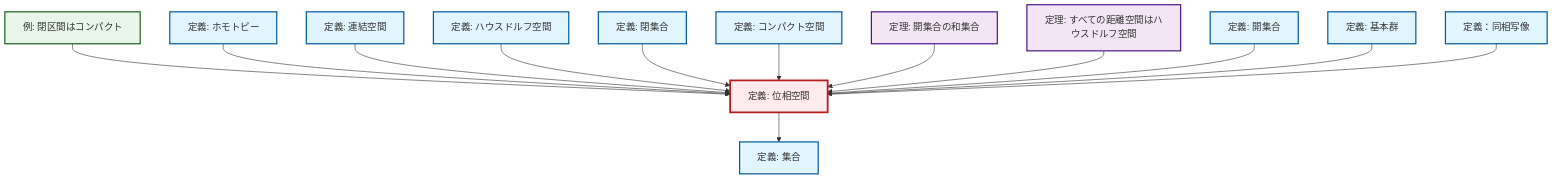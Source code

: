 graph TD
    classDef definition fill:#e1f5fe,stroke:#01579b,stroke-width:2px
    classDef theorem fill:#f3e5f5,stroke:#4a148c,stroke-width:2px
    classDef axiom fill:#fff3e0,stroke:#e65100,stroke-width:2px
    classDef example fill:#e8f5e9,stroke:#1b5e20,stroke-width:2px
    classDef current fill:#ffebee,stroke:#b71c1c,stroke-width:3px
    def-compact["定義: コンパクト空間"]:::definition
    def-homeomorphism["定義：同相写像"]:::definition
    ex-closed-interval-compact["例: 閉区間はコンパクト"]:::example
    def-hausdorff["定義: ハウスドルフ空間"]:::definition
    def-closed-set["定義: 閉集合"]:::definition
    def-fundamental-group["定義: 基本群"]:::definition
    def-homotopy["定義: ホモトピー"]:::definition
    def-topological-space["定義: 位相空間"]:::definition
    def-set["定義: 集合"]:::definition
    def-open-set["定義: 開集合"]:::definition
    thm-metric-hausdorff["定理: すべての距離空間はハウスドルフ空間"]:::theorem
    thm-union-open-sets["定理: 開集合の和集合"]:::theorem
    def-connected["定義: 連結空間"]:::definition
    ex-closed-interval-compact --> def-topological-space
    def-homotopy --> def-topological-space
    def-connected --> def-topological-space
    def-hausdorff --> def-topological-space
    def-topological-space --> def-set
    def-closed-set --> def-topological-space
    def-compact --> def-topological-space
    thm-union-open-sets --> def-topological-space
    thm-metric-hausdorff --> def-topological-space
    def-open-set --> def-topological-space
    def-fundamental-group --> def-topological-space
    def-homeomorphism --> def-topological-space
    class def-topological-space current